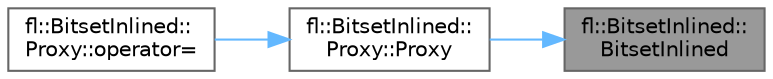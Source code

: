 digraph "fl::BitsetInlined::BitsetInlined"
{
 // INTERACTIVE_SVG=YES
 // LATEX_PDF_SIZE
  bgcolor="transparent";
  edge [fontname=Helvetica,fontsize=10,labelfontname=Helvetica,labelfontsize=10];
  node [fontname=Helvetica,fontsize=10,shape=box,height=0.2,width=0.4];
  rankdir="RL";
  Node1 [id="Node000001",label="fl::BitsetInlined::\lBitsetInlined",height=0.2,width=0.4,color="gray40", fillcolor="grey60", style="filled", fontcolor="black",tooltip="Constructs a Bitset with all bits reset."];
  Node1 -> Node2 [id="edge1_Node000001_Node000002",dir="back",color="steelblue1",style="solid",tooltip=" "];
  Node2 [id="Node000002",label="fl::BitsetInlined::\lProxy::Proxy",height=0.2,width=0.4,color="grey40", fillcolor="white", style="filled",URL="$d3/d83/structfl_1_1_bitset_inlined_1_1_proxy_a247119b79db68a9c82eb40a0fb99fa0e.html#a247119b79db68a9c82eb40a0fb99fa0e",tooltip=" "];
  Node2 -> Node3 [id="edge2_Node000002_Node000003",dir="back",color="steelblue1",style="solid",tooltip=" "];
  Node3 [id="Node000003",label="fl::BitsetInlined::\lProxy::operator=",height=0.2,width=0.4,color="grey40", fillcolor="white", style="filled",URL="$d3/d83/structfl_1_1_bitset_inlined_1_1_proxy_a6065402e8663ad38df46bd20dfc8ddd9.html#a6065402e8663ad38df46bd20dfc8ddd9",tooltip=" "];
}
